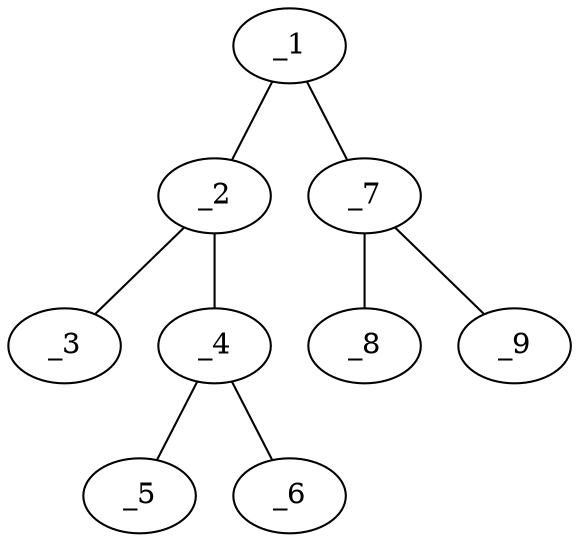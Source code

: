 graph molid630147 {
	_1	 [charge=0,
		chem=4,
		symbol="N  ",
		x="3.7321",
		y="0.25"];
	_2	 [charge=0,
		chem=1,
		symbol="C  ",
		x="4.5981",
		y="-0.25"];
	_1 -- _2	 [valence=1];
	_7	 [charge=0,
		chem=4,
		symbol="N  ",
		x="2.866",
		y="-0.25"];
	_1 -- _7	 [valence=1];
	_3	 [charge=0,
		chem=1,
		symbol="C  ",
		x="4.5981",
		y="-1.25"];
	_2 -- _3	 [valence=1];
	_4	 [charge=0,
		chem=1,
		symbol="C  ",
		x="5.4641",
		y="0.25"];
	_2 -- _4	 [valence=1];
	_5	 [charge=0,
		chem=2,
		symbol="O  ",
		x="6.3301",
		y="-0.25"];
	_4 -- _5	 [valence=2];
	_6	 [charge=0,
		chem=4,
		symbol="N  ",
		x="5.4641",
		y="1.25"];
	_4 -- _6	 [valence=1];
	_8	 [charge=0,
		chem=2,
		symbol="O  ",
		x=2,
		y="0.25"];
	_7 -- _8	 [valence=1];
	_9	 [charge=0,
		chem=2,
		symbol="O  ",
		x="2.866",
		y="-1.25"];
	_7 -- _9	 [valence=1];
}
